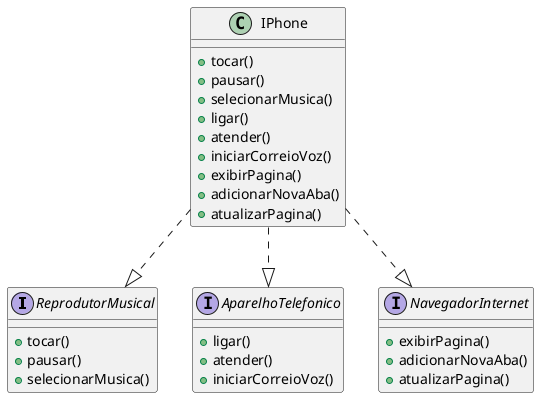 @startuml DiagramaUMLIphone
interface ReprodutorMusical {
  + tocar()
  + pausar()
  + selecionarMusica()
}

interface AparelhoTelefonico {
  + ligar()
  + atender()
  + iniciarCorreioVoz()
}

interface NavegadorInternet {
  + exibirPagina()
  + adicionarNovaAba()
  + atualizarPagina()
}

class IPhone {
  + tocar()
  + pausar()
  + selecionarMusica()
  + ligar()
  + atender()
  + iniciarCorreioVoz()
  + exibirPagina()
  + adicionarNovaAba()
  + atualizarPagina()
}
IPhone ..|> ReprodutorMusical
IPhone ..|> AparelhoTelefonico
IPhone ..|> NavegadorInternet
@enduml
